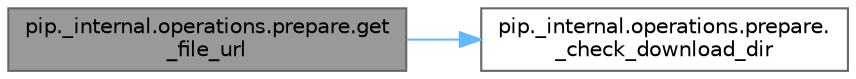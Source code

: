 digraph "pip._internal.operations.prepare.get_file_url"
{
 // LATEX_PDF_SIZE
  bgcolor="transparent";
  edge [fontname=Helvetica,fontsize=10,labelfontname=Helvetica,labelfontsize=10];
  node [fontname=Helvetica,fontsize=10,shape=box,height=0.2,width=0.4];
  rankdir="LR";
  Node1 [id="Node000001",label="pip._internal.operations.prepare.get\l_file_url",height=0.2,width=0.4,color="gray40", fillcolor="grey60", style="filled", fontcolor="black",tooltip=" "];
  Node1 -> Node2 [id="edge1_Node000001_Node000002",color="steelblue1",style="solid",tooltip=" "];
  Node2 [id="Node000002",label="pip._internal.operations.prepare.\l_check_download_dir",height=0.2,width=0.4,color="grey40", fillcolor="white", style="filled",URL="$namespacepip_1_1__internal_1_1operations_1_1prepare.html#ad22bf58e53e7145b7285a53791c13d8e",tooltip=" "];
}
